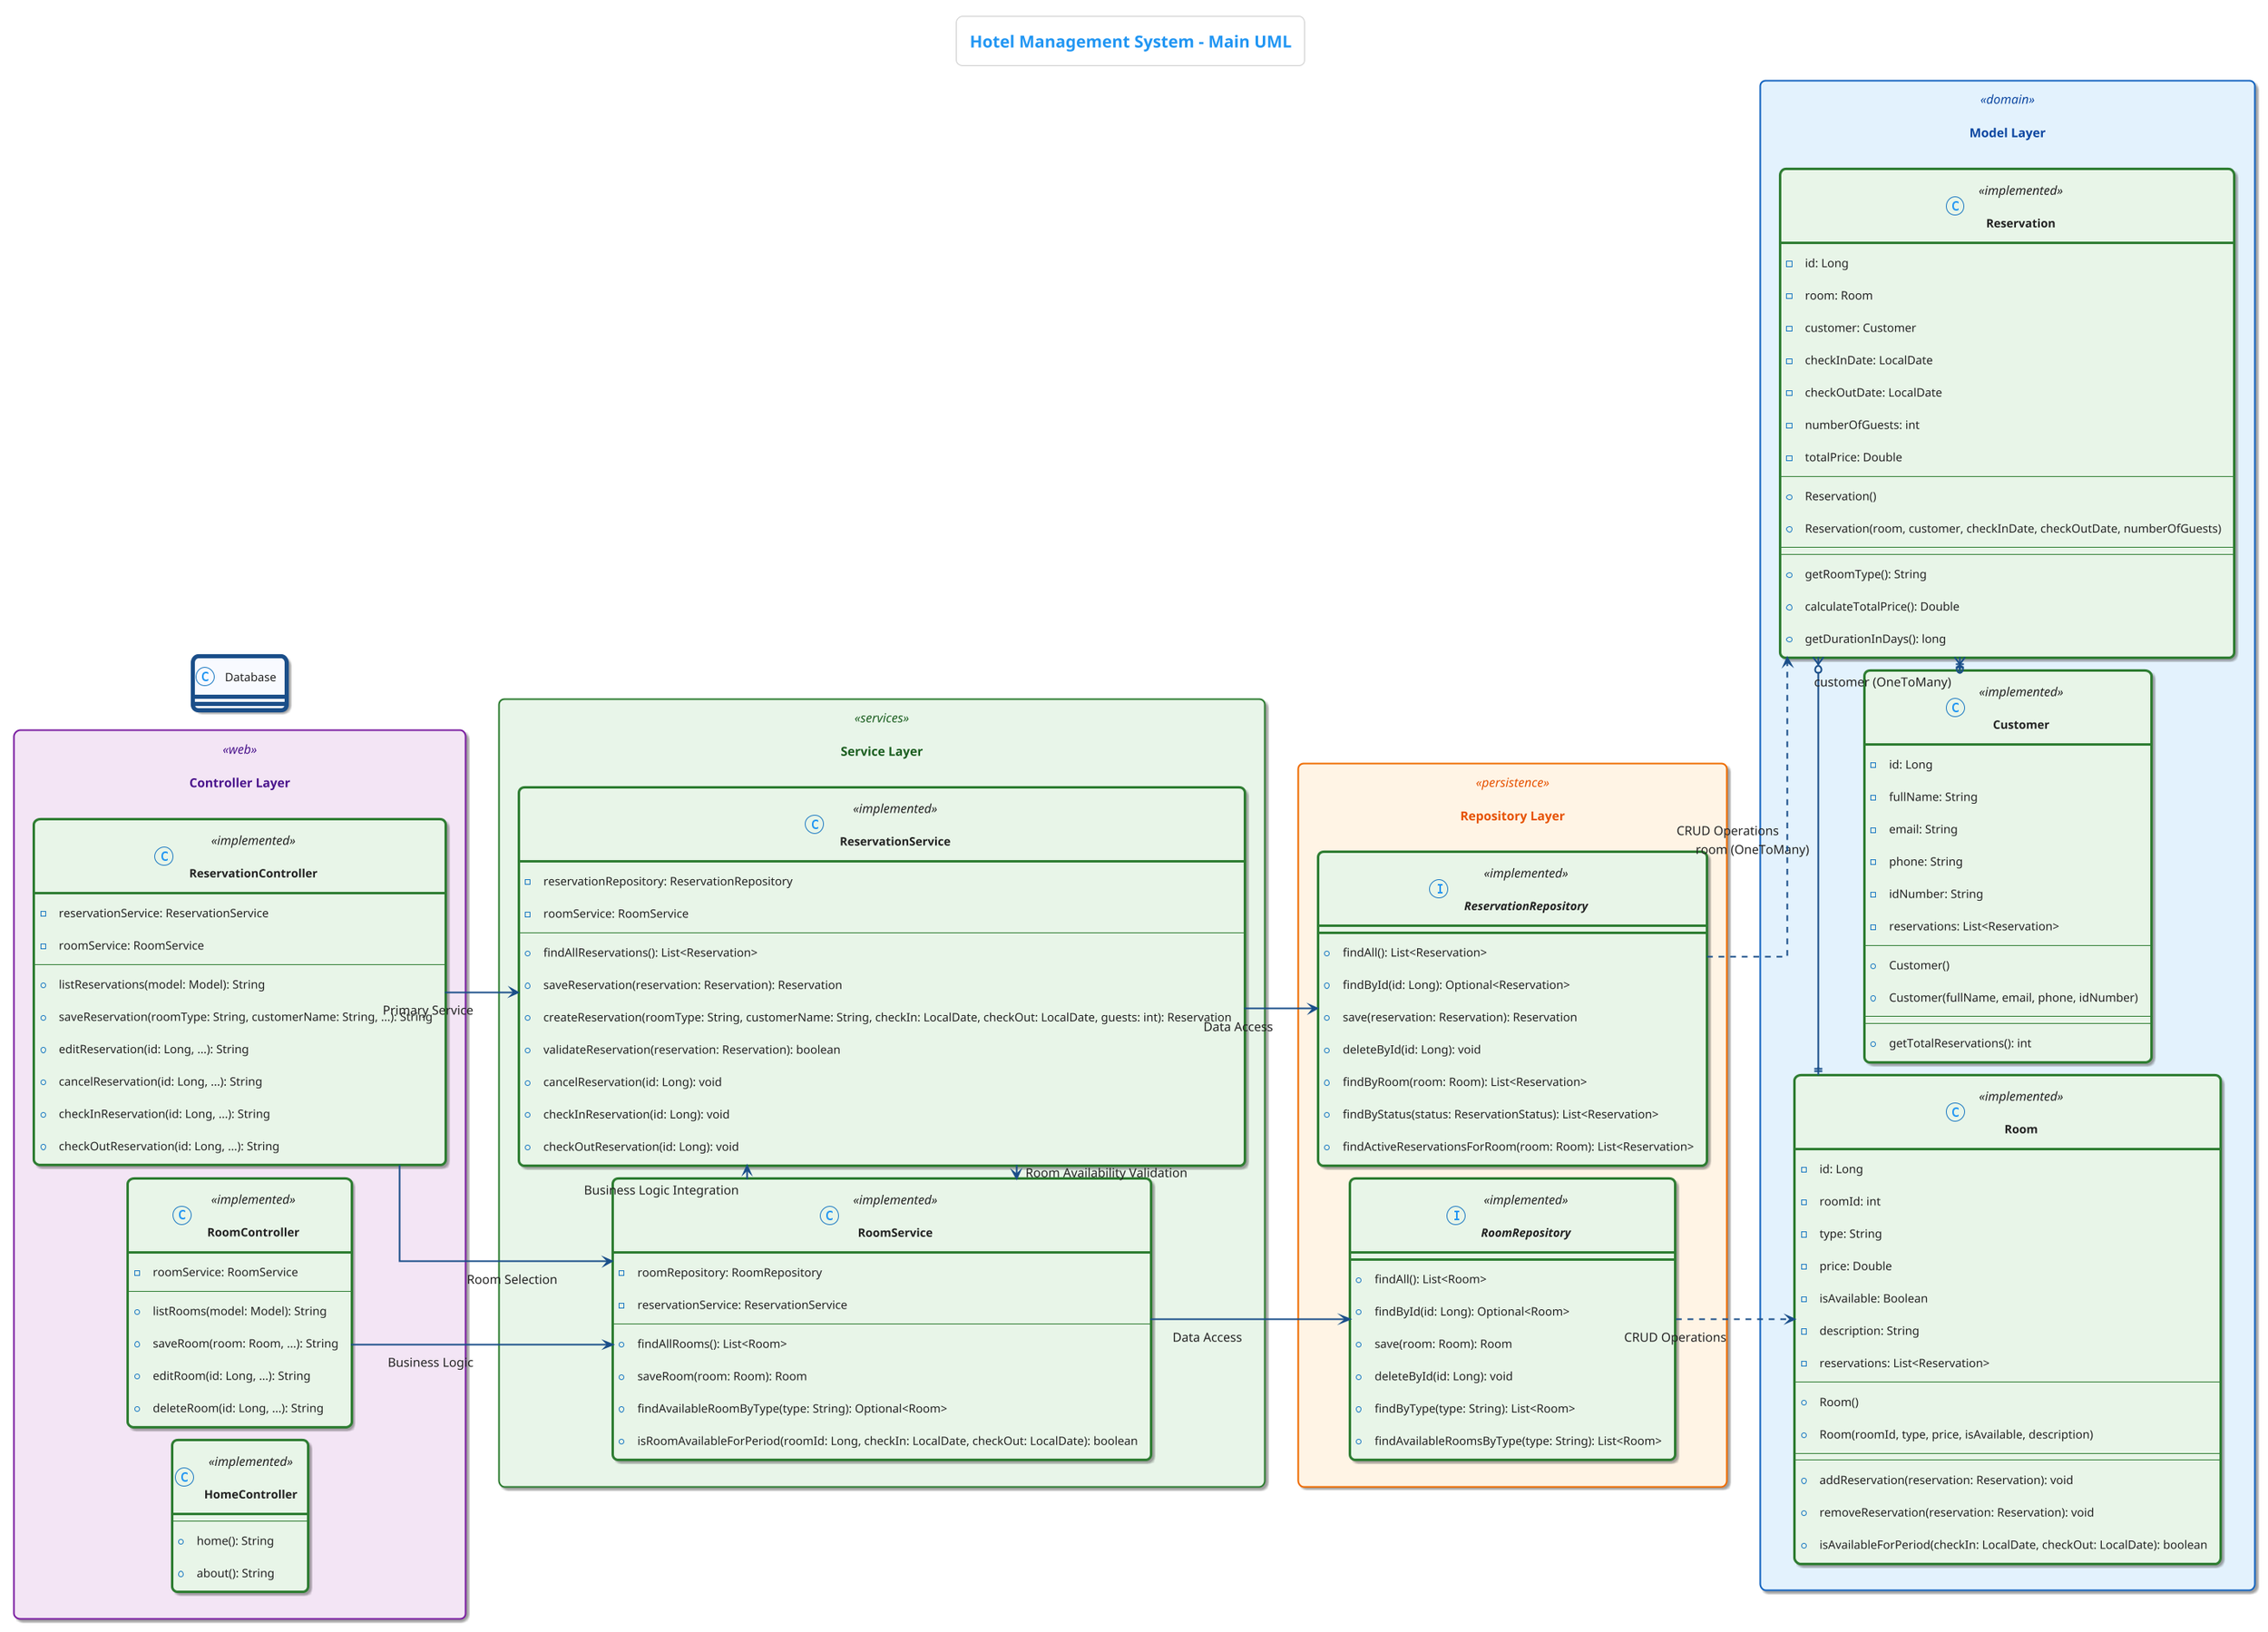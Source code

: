 @startuml Hotel Management System - Detailed Architecture
!theme materia-outline
title Hotel Management System - Main UML

' Unified left-to-right layout (mirrors simplified UML)
left to right direction
skinparam ranksep 40
skinparam nodesep 15

' Global styling aligned with simplified diagram
skinparam backgroundColor #FFFFFF
skinparam shadowing true
skinparam roundCorner 14
skinparam linetype ortho
skinparam packageStyle rectangle
skinparam defaultFontSize 15
skinparam ArrowColor #455A64
skinparam ArrowThickness 2

skinparam class {
  BackgroundColor #F8FAFF
  BorderColor #1A4E89
  ArrowColor #1A4E89
  FontSize 15
  AttributeFontSize 14
  BorderThickness 5
}

skinparam interface {
  BackgroundColor #F0FFF8
  BorderColor #00897B
  BorderThickness 5
}

skinparam enum {
  BackgroundColor #FFF8E1
  BorderColor #FFB300
  BorderThickness 5
}

skinparam legend {
  BackgroundColor #FAFAFA
  BorderColor #BDBDBD
}

' Package & role stereotypes
skinparam package<<domain>> {
  BackgroundColor #E3F2FD
  BorderColor #1565C0
  FontColor #0D47A1
}

skinparam package<<persistence>> {
  BackgroundColor #FFF4E5
  BorderColor #EF6C00
  FontColor #E65100
}

skinparam package<<services>> {
  BackgroundColor #E8F5E9
  BorderColor #2E7D32
  FontColor #1B5E20
}

skinparam package<<web>> {
  BackgroundColor #F3E5F5
  BorderColor #7B1FA2
  FontColor #4A148C
}

skinparam package<<infra>> {
  BackgroundColor #ECEFF1
  BorderColor #607D8B
  FontColor #37474F
}

skinparam class<<implemented>> {
  BackgroundColor #E8F5E8
  BorderColor #2E7D32
  BorderThickness 3
  FontStyle bold
}

skinparam class<<planned>> {
  BackgroundColor #FFEBEE
  BorderColor #C62828
  BorderThickness 2
  FontStyle italic
}

skinparam interface<<implemented>> {
  BackgroundColor #E3F2FD
  BorderColor #1565C0
  BorderThickness 3
}

skinparam enum<<implemented>> {
  BackgroundColor #FFF8E1
  BorderColor #F9A825
  BorderThickness 2
}

' Package definitions
package "Model Layer" <<domain>> {
  class Room <<implemented>> {
    - id: Long
    - roomId: int
    - type: String
    - price: Double
    - isAvailable: Boolean
    - description: String
    - reservations: List<Reservation>
    --
    + Room()
    + Room(roomId, type, price, isAvailable, description)
    --
    ' Standard getters/setters
    --
    + addReservation(reservation: Reservation): void
    + removeReservation(reservation: Reservation): void
    + isAvailableForPeriod(checkIn: LocalDate, checkOut: LocalDate): boolean
  }

  class Customer <<implemented>> {
    - id: Long
    - fullName: String
    - email: String
    - phone: String
    - idNumber: String
    - reservations: List<Reservation>
    --
    + Customer()
    + Customer(fullName, email, phone, idNumber)
    --
    ' Standard getters/setters
    --
    + getTotalReservations(): int
  }

  class Reservation <<implemented>> {
    - id: Long
    - room: Room
    - customer: Customer
    - checkInDate: LocalDate
    - checkOutDate: LocalDate
    - numberOfGuests: int
    - totalPrice: Double
    --
    + Reservation()
    + Reservation(room, customer, checkInDate, checkOutDate, numberOfGuests)
    --
    ' Standard getters/setters
    --
    + getRoomType(): String
    + calculateTotalPrice(): Double
    + getDurationInDays(): long
  }
    
    ' Horizontal positioning (model classes side-by-side)
  Room -[hidden]right- Reservation
  Customer -[hidden]right- Reservation
}

package "Repository Layer" <<persistence>> {
    interface RoomRepository <<implemented>> {
        + findAll(): List<Room>
        + findById(id: Long): Optional<Room>
        + save(room: Room): Room
        + deleteById(id: Long): void
        + findByType(type: String): List<Room>
        + findAvailableRoomsByType(type: String): List<Room>
    }
    
    interface ReservationRepository <<implemented>> {
        + findAll(): List<Reservation>
        + findById(id: Long): Optional<Reservation>
        + save(reservation: Reservation): Reservation
        + deleteById(id: Long): void
        + findByRoom(room: Room): List<Reservation>
        + findByStatus(status: ReservationStatus): List<Reservation>
        + findActiveReservationsForRoom(room: Room): List<Reservation>
    }
    
    ' Horizontal positioning
    RoomRepository -[hidden]right- ReservationRepository
}

package "Service Layer" <<services>> {
    class RoomService <<implemented>> {
        - roomRepository: RoomRepository
        - reservationService: ReservationService
        --
        + findAllRooms(): List<Room>
        + saveRoom(room: Room): Room
        + findAvailableRoomByType(type: String): Optional<Room>
        + isRoomAvailableForPeriod(roomId: Long, checkIn: LocalDate, checkOut: LocalDate): boolean
    }
    
    class ReservationService <<implemented>> {
        - reservationRepository: ReservationRepository
        - roomService: RoomService
        --
        + findAllReservations(): List<Reservation>
        + saveReservation(reservation: Reservation): Reservation
        + createReservation(roomType: String, customerName: String, checkIn: LocalDate, checkOut: LocalDate, guests: int): Reservation
        + validateReservation(reservation: Reservation): boolean
        + cancelReservation(id: Long): void
        + checkInReservation(id: Long): void
        + checkOutReservation(id: Long): void
    }
    
    ' Horizontal positioning for services  
    RoomService -[hidden]right- ReservationService
}

package "Controller Layer" <<web>> {
    class HomeController <<implemented>> {
        --
        + home(): String
        + about(): String
    }
    
    class RoomController <<implemented>> {
        - roomService: RoomService
        --
        + listRooms(model: Model): String
        + saveRoom(room: Room, ...): String
        + editRoom(id: Long, ...): String
        + deleteRoom(id: Long, ...): String
    }
    
    class ReservationController <<implemented>> {
        - reservationService: ReservationService
        - roomService: RoomService
        --
        + listReservations(model: Model): String
        + saveReservation(roomType: String, customerName: String, ...): String
        + editReservation(id: Long, ...): String
        + cancelReservation(id: Long, ...): String
        + checkInReservation(id: Long, ...): String
        + checkOutReservation(id: Long, ...): String
    }
    
    ' Horizontal positioning for controllers
    HomeController -[hidden]right- RoomController
    RoomController -[hidden]right- ReservationController
}


' ===============================
' RELATIONSHIPS & FLOW DIAGRAM
' ===============================

' Package horizontal flow (left→right)
"Model Layer" -[hidden]right- "Repository Layer"
"Repository Layer" -[hidden]right- "Service Layer"
"Service Layer" -[hidden]right- "Controller Layer"
"Controller Layer" -[hidden]right- "Database"

' =============================
' ENTITY RELATIONSHIPS (Bidirectional OOP)
' =============================
Room ||--o{ Reservation : "room (OneToMany)"
Customer ||--o{ Reservation : "customer (OneToMany)"

' =============================
' DATA ACCESS RELATIONSHIPS  
' =============================
RoomRepository ..> Room : "CRUD Operations"
ReservationRepository ..> Reservation : "CRUD Operations"

' =============================
' SERVICE DEPENDENCIES (Cross-Service Integration)
' =============================
RoomService --> RoomRepository : "Data Access"
RoomService --> ReservationService : "Business Logic Integration"
ReservationService --> ReservationRepository : "Data Access"
ReservationService --> RoomService : "Room Availability Validation"

' =============================
' CONTROLLER DEPENDENCIES
' =============================
RoomController --> RoomService : "Business Logic"
ReservationController --> ReservationService : "Primary Service"
ReservationController --> RoomService : "Room Selection"


@enduml
